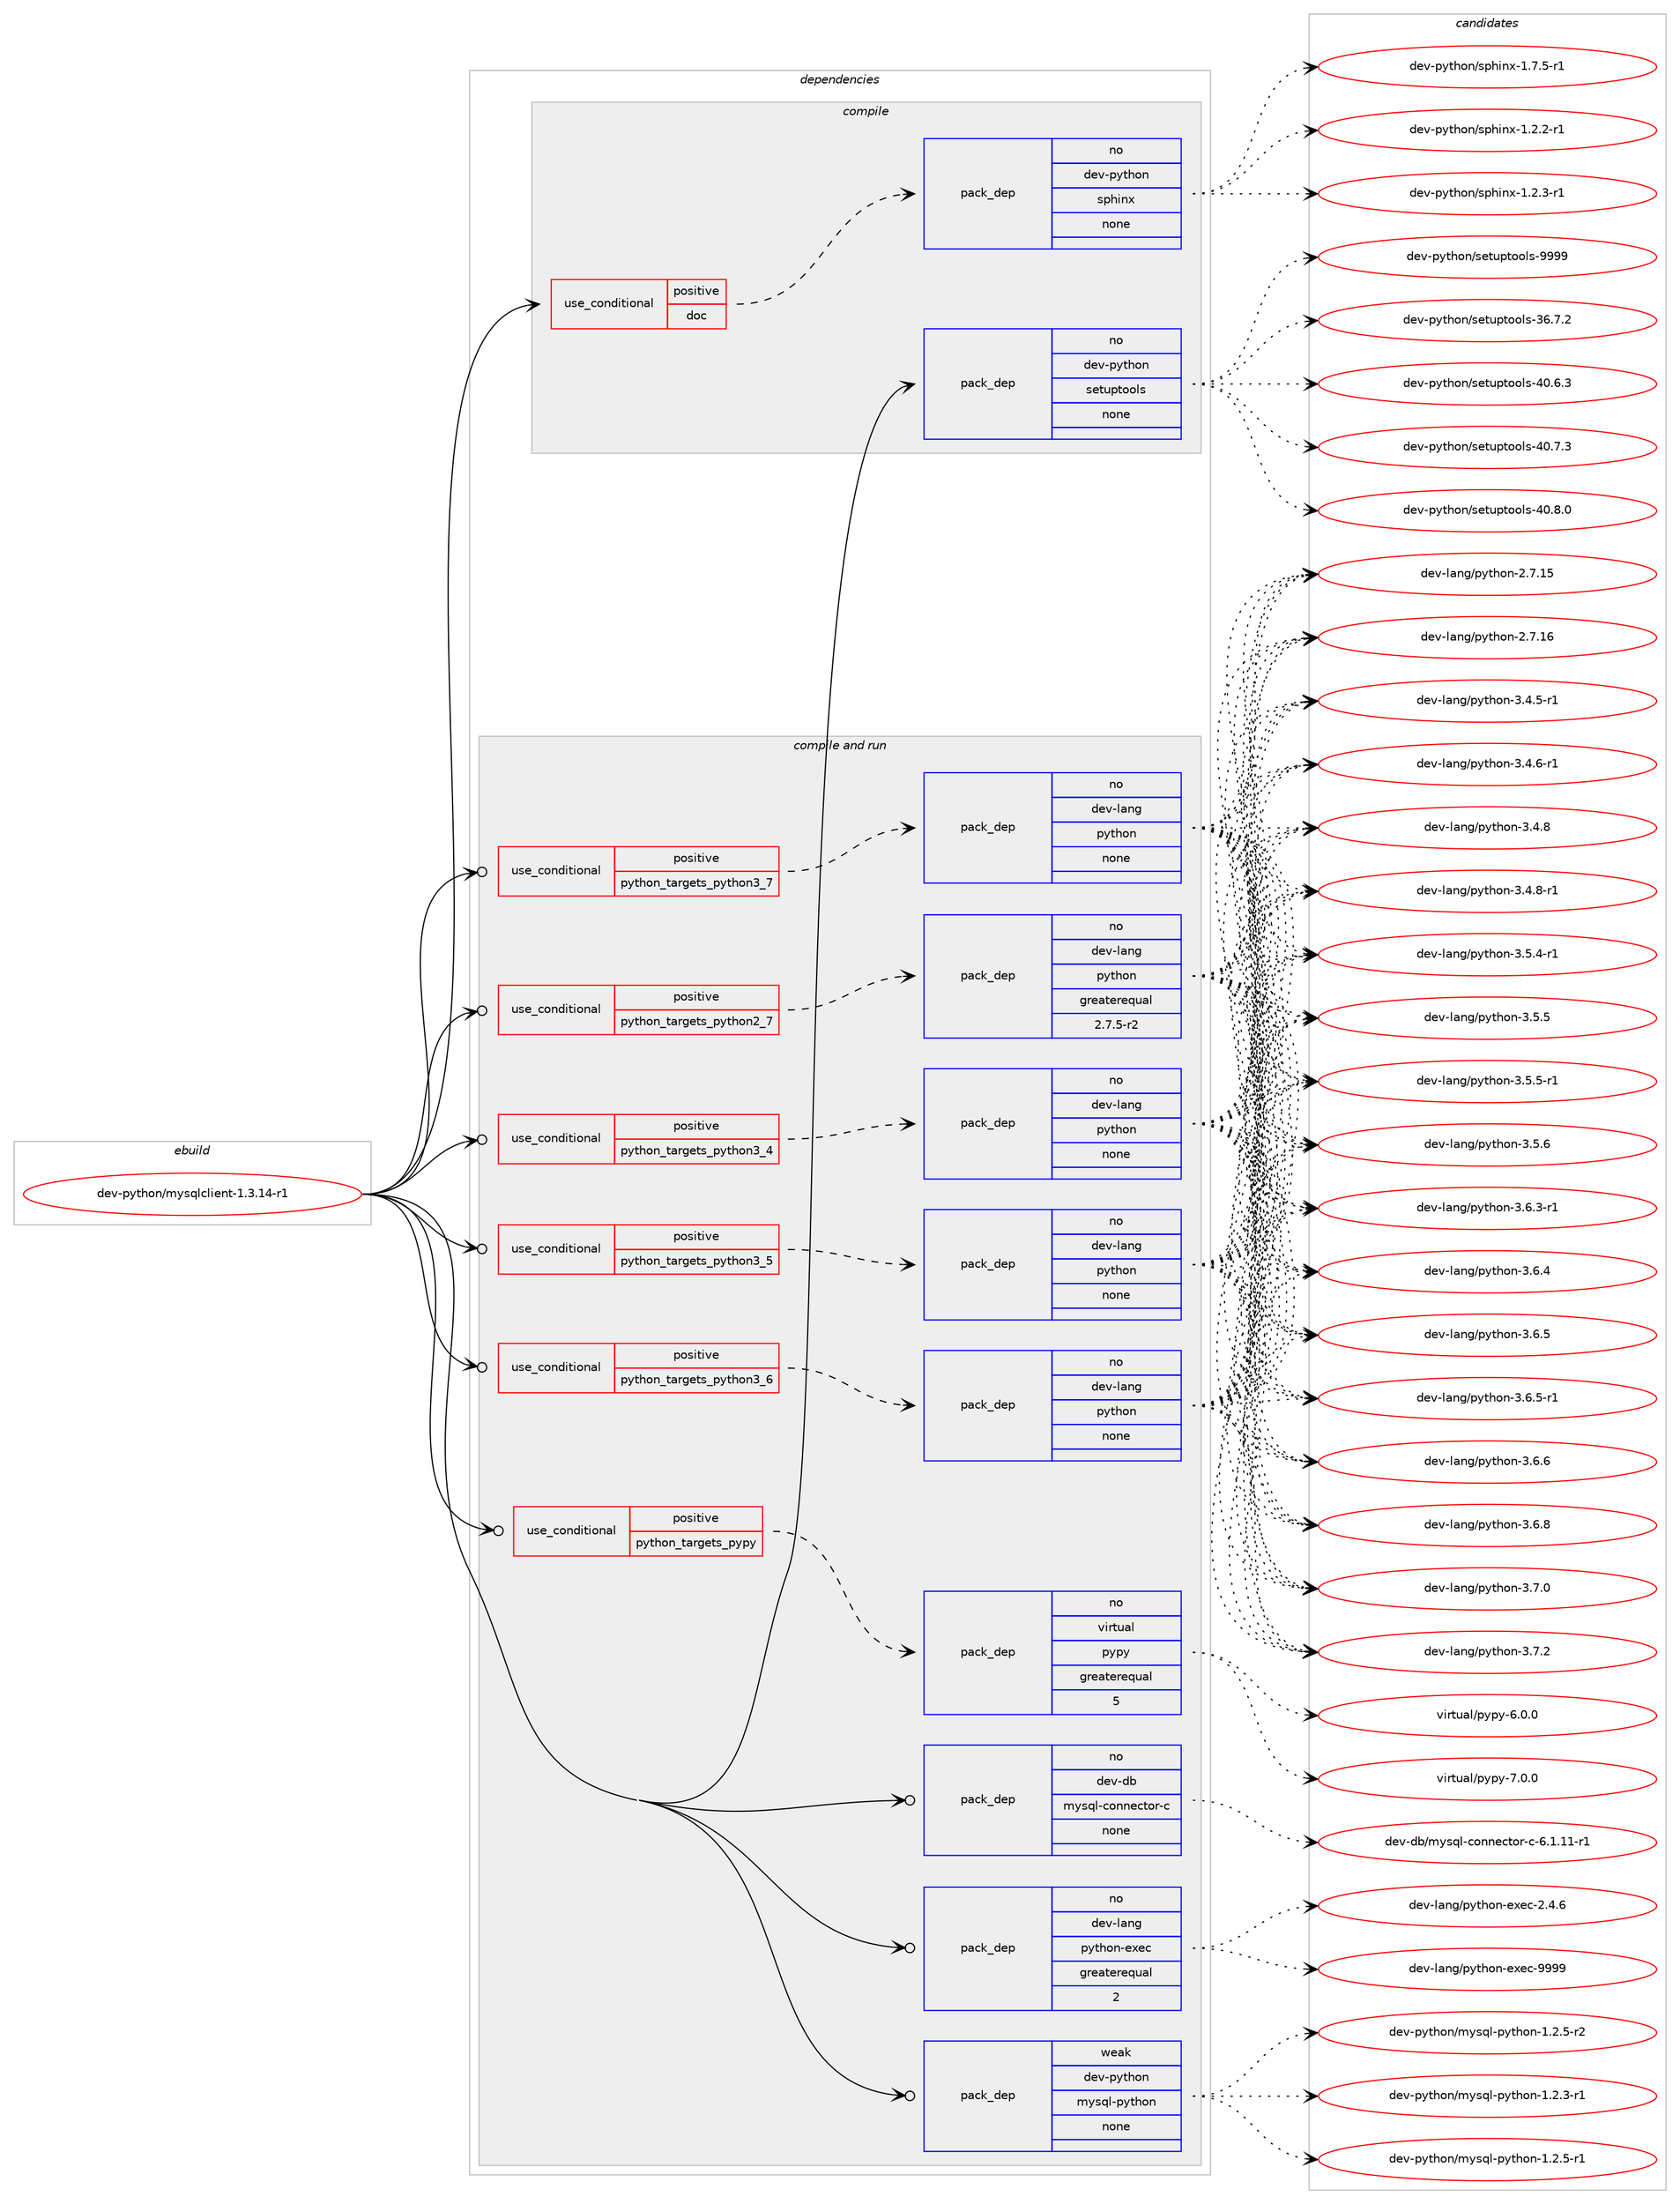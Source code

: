 digraph prolog {

# *************
# Graph options
# *************

newrank=true;
concentrate=true;
compound=true;
graph [rankdir=LR,fontname=Helvetica,fontsize=10,ranksep=1.5];#, ranksep=2.5, nodesep=0.2];
edge  [arrowhead=vee];
node  [fontname=Helvetica,fontsize=10];

# **********
# The ebuild
# **********

subgraph cluster_leftcol {
color=gray;
rank=same;
label=<<i>ebuild</i>>;
id [label="dev-python/mysqlclient-1.3.14-r1", color=red, width=4, href="../dev-python/mysqlclient-1.3.14-r1.svg"];
}

# ****************
# The dependencies
# ****************

subgraph cluster_midcol {
color=gray;
label=<<i>dependencies</i>>;
subgraph cluster_compile {
fillcolor="#eeeeee";
style=filled;
label=<<i>compile</i>>;
subgraph cond377845 {
dependency1419891 [label=<<TABLE BORDER="0" CELLBORDER="1" CELLSPACING="0" CELLPADDING="4"><TR><TD ROWSPAN="3" CELLPADDING="10">use_conditional</TD></TR><TR><TD>positive</TD></TR><TR><TD>doc</TD></TR></TABLE>>, shape=none, color=red];
subgraph pack1018772 {
dependency1419892 [label=<<TABLE BORDER="0" CELLBORDER="1" CELLSPACING="0" CELLPADDING="4" WIDTH="220"><TR><TD ROWSPAN="6" CELLPADDING="30">pack_dep</TD></TR><TR><TD WIDTH="110">no</TD></TR><TR><TD>dev-python</TD></TR><TR><TD>sphinx</TD></TR><TR><TD>none</TD></TR><TR><TD></TD></TR></TABLE>>, shape=none, color=blue];
}
dependency1419891:e -> dependency1419892:w [weight=20,style="dashed",arrowhead="vee"];
}
id:e -> dependency1419891:w [weight=20,style="solid",arrowhead="vee"];
subgraph pack1018773 {
dependency1419893 [label=<<TABLE BORDER="0" CELLBORDER="1" CELLSPACING="0" CELLPADDING="4" WIDTH="220"><TR><TD ROWSPAN="6" CELLPADDING="30">pack_dep</TD></TR><TR><TD WIDTH="110">no</TD></TR><TR><TD>dev-python</TD></TR><TR><TD>setuptools</TD></TR><TR><TD>none</TD></TR><TR><TD></TD></TR></TABLE>>, shape=none, color=blue];
}
id:e -> dependency1419893:w [weight=20,style="solid",arrowhead="vee"];
}
subgraph cluster_compileandrun {
fillcolor="#eeeeee";
style=filled;
label=<<i>compile and run</i>>;
subgraph cond377846 {
dependency1419894 [label=<<TABLE BORDER="0" CELLBORDER="1" CELLSPACING="0" CELLPADDING="4"><TR><TD ROWSPAN="3" CELLPADDING="10">use_conditional</TD></TR><TR><TD>positive</TD></TR><TR><TD>python_targets_pypy</TD></TR></TABLE>>, shape=none, color=red];
subgraph pack1018774 {
dependency1419895 [label=<<TABLE BORDER="0" CELLBORDER="1" CELLSPACING="0" CELLPADDING="4" WIDTH="220"><TR><TD ROWSPAN="6" CELLPADDING="30">pack_dep</TD></TR><TR><TD WIDTH="110">no</TD></TR><TR><TD>virtual</TD></TR><TR><TD>pypy</TD></TR><TR><TD>greaterequal</TD></TR><TR><TD>5</TD></TR></TABLE>>, shape=none, color=blue];
}
dependency1419894:e -> dependency1419895:w [weight=20,style="dashed",arrowhead="vee"];
}
id:e -> dependency1419894:w [weight=20,style="solid",arrowhead="odotvee"];
subgraph cond377847 {
dependency1419896 [label=<<TABLE BORDER="0" CELLBORDER="1" CELLSPACING="0" CELLPADDING="4"><TR><TD ROWSPAN="3" CELLPADDING="10">use_conditional</TD></TR><TR><TD>positive</TD></TR><TR><TD>python_targets_python2_7</TD></TR></TABLE>>, shape=none, color=red];
subgraph pack1018775 {
dependency1419897 [label=<<TABLE BORDER="0" CELLBORDER="1" CELLSPACING="0" CELLPADDING="4" WIDTH="220"><TR><TD ROWSPAN="6" CELLPADDING="30">pack_dep</TD></TR><TR><TD WIDTH="110">no</TD></TR><TR><TD>dev-lang</TD></TR><TR><TD>python</TD></TR><TR><TD>greaterequal</TD></TR><TR><TD>2.7.5-r2</TD></TR></TABLE>>, shape=none, color=blue];
}
dependency1419896:e -> dependency1419897:w [weight=20,style="dashed",arrowhead="vee"];
}
id:e -> dependency1419896:w [weight=20,style="solid",arrowhead="odotvee"];
subgraph cond377848 {
dependency1419898 [label=<<TABLE BORDER="0" CELLBORDER="1" CELLSPACING="0" CELLPADDING="4"><TR><TD ROWSPAN="3" CELLPADDING="10">use_conditional</TD></TR><TR><TD>positive</TD></TR><TR><TD>python_targets_python3_4</TD></TR></TABLE>>, shape=none, color=red];
subgraph pack1018776 {
dependency1419899 [label=<<TABLE BORDER="0" CELLBORDER="1" CELLSPACING="0" CELLPADDING="4" WIDTH="220"><TR><TD ROWSPAN="6" CELLPADDING="30">pack_dep</TD></TR><TR><TD WIDTH="110">no</TD></TR><TR><TD>dev-lang</TD></TR><TR><TD>python</TD></TR><TR><TD>none</TD></TR><TR><TD></TD></TR></TABLE>>, shape=none, color=blue];
}
dependency1419898:e -> dependency1419899:w [weight=20,style="dashed",arrowhead="vee"];
}
id:e -> dependency1419898:w [weight=20,style="solid",arrowhead="odotvee"];
subgraph cond377849 {
dependency1419900 [label=<<TABLE BORDER="0" CELLBORDER="1" CELLSPACING="0" CELLPADDING="4"><TR><TD ROWSPAN="3" CELLPADDING="10">use_conditional</TD></TR><TR><TD>positive</TD></TR><TR><TD>python_targets_python3_5</TD></TR></TABLE>>, shape=none, color=red];
subgraph pack1018777 {
dependency1419901 [label=<<TABLE BORDER="0" CELLBORDER="1" CELLSPACING="0" CELLPADDING="4" WIDTH="220"><TR><TD ROWSPAN="6" CELLPADDING="30">pack_dep</TD></TR><TR><TD WIDTH="110">no</TD></TR><TR><TD>dev-lang</TD></TR><TR><TD>python</TD></TR><TR><TD>none</TD></TR><TR><TD></TD></TR></TABLE>>, shape=none, color=blue];
}
dependency1419900:e -> dependency1419901:w [weight=20,style="dashed",arrowhead="vee"];
}
id:e -> dependency1419900:w [weight=20,style="solid",arrowhead="odotvee"];
subgraph cond377850 {
dependency1419902 [label=<<TABLE BORDER="0" CELLBORDER="1" CELLSPACING="0" CELLPADDING="4"><TR><TD ROWSPAN="3" CELLPADDING="10">use_conditional</TD></TR><TR><TD>positive</TD></TR><TR><TD>python_targets_python3_6</TD></TR></TABLE>>, shape=none, color=red];
subgraph pack1018778 {
dependency1419903 [label=<<TABLE BORDER="0" CELLBORDER="1" CELLSPACING="0" CELLPADDING="4" WIDTH="220"><TR><TD ROWSPAN="6" CELLPADDING="30">pack_dep</TD></TR><TR><TD WIDTH="110">no</TD></TR><TR><TD>dev-lang</TD></TR><TR><TD>python</TD></TR><TR><TD>none</TD></TR><TR><TD></TD></TR></TABLE>>, shape=none, color=blue];
}
dependency1419902:e -> dependency1419903:w [weight=20,style="dashed",arrowhead="vee"];
}
id:e -> dependency1419902:w [weight=20,style="solid",arrowhead="odotvee"];
subgraph cond377851 {
dependency1419904 [label=<<TABLE BORDER="0" CELLBORDER="1" CELLSPACING="0" CELLPADDING="4"><TR><TD ROWSPAN="3" CELLPADDING="10">use_conditional</TD></TR><TR><TD>positive</TD></TR><TR><TD>python_targets_python3_7</TD></TR></TABLE>>, shape=none, color=red];
subgraph pack1018779 {
dependency1419905 [label=<<TABLE BORDER="0" CELLBORDER="1" CELLSPACING="0" CELLPADDING="4" WIDTH="220"><TR><TD ROWSPAN="6" CELLPADDING="30">pack_dep</TD></TR><TR><TD WIDTH="110">no</TD></TR><TR><TD>dev-lang</TD></TR><TR><TD>python</TD></TR><TR><TD>none</TD></TR><TR><TD></TD></TR></TABLE>>, shape=none, color=blue];
}
dependency1419904:e -> dependency1419905:w [weight=20,style="dashed",arrowhead="vee"];
}
id:e -> dependency1419904:w [weight=20,style="solid",arrowhead="odotvee"];
subgraph pack1018780 {
dependency1419906 [label=<<TABLE BORDER="0" CELLBORDER="1" CELLSPACING="0" CELLPADDING="4" WIDTH="220"><TR><TD ROWSPAN="6" CELLPADDING="30">pack_dep</TD></TR><TR><TD WIDTH="110">no</TD></TR><TR><TD>dev-db</TD></TR><TR><TD>mysql-connector-c</TD></TR><TR><TD>none</TD></TR><TR><TD></TD></TR></TABLE>>, shape=none, color=blue];
}
id:e -> dependency1419906:w [weight=20,style="solid",arrowhead="odotvee"];
subgraph pack1018781 {
dependency1419907 [label=<<TABLE BORDER="0" CELLBORDER="1" CELLSPACING="0" CELLPADDING="4" WIDTH="220"><TR><TD ROWSPAN="6" CELLPADDING="30">pack_dep</TD></TR><TR><TD WIDTH="110">no</TD></TR><TR><TD>dev-lang</TD></TR><TR><TD>python-exec</TD></TR><TR><TD>greaterequal</TD></TR><TR><TD>2</TD></TR></TABLE>>, shape=none, color=blue];
}
id:e -> dependency1419907:w [weight=20,style="solid",arrowhead="odotvee"];
subgraph pack1018782 {
dependency1419908 [label=<<TABLE BORDER="0" CELLBORDER="1" CELLSPACING="0" CELLPADDING="4" WIDTH="220"><TR><TD ROWSPAN="6" CELLPADDING="30">pack_dep</TD></TR><TR><TD WIDTH="110">weak</TD></TR><TR><TD>dev-python</TD></TR><TR><TD>mysql-python</TD></TR><TR><TD>none</TD></TR><TR><TD></TD></TR></TABLE>>, shape=none, color=blue];
}
id:e -> dependency1419908:w [weight=20,style="solid",arrowhead="odotvee"];
}
subgraph cluster_run {
fillcolor="#eeeeee";
style=filled;
label=<<i>run</i>>;
}
}

# **************
# The candidates
# **************

subgraph cluster_choices {
rank=same;
color=gray;
label=<<i>candidates</i>>;

subgraph choice1018772 {
color=black;
nodesep=1;
choice10010111845112121116104111110471151121041051101204549465046504511449 [label="dev-python/sphinx-1.2.2-r1", color=red, width=4,href="../dev-python/sphinx-1.2.2-r1.svg"];
choice10010111845112121116104111110471151121041051101204549465046514511449 [label="dev-python/sphinx-1.2.3-r1", color=red, width=4,href="../dev-python/sphinx-1.2.3-r1.svg"];
choice10010111845112121116104111110471151121041051101204549465546534511449 [label="dev-python/sphinx-1.7.5-r1", color=red, width=4,href="../dev-python/sphinx-1.7.5-r1.svg"];
dependency1419892:e -> choice10010111845112121116104111110471151121041051101204549465046504511449:w [style=dotted,weight="100"];
dependency1419892:e -> choice10010111845112121116104111110471151121041051101204549465046514511449:w [style=dotted,weight="100"];
dependency1419892:e -> choice10010111845112121116104111110471151121041051101204549465546534511449:w [style=dotted,weight="100"];
}
subgraph choice1018773 {
color=black;
nodesep=1;
choice100101118451121211161041111104711510111611711211611111110811545515446554650 [label="dev-python/setuptools-36.7.2", color=red, width=4,href="../dev-python/setuptools-36.7.2.svg"];
choice100101118451121211161041111104711510111611711211611111110811545524846544651 [label="dev-python/setuptools-40.6.3", color=red, width=4,href="../dev-python/setuptools-40.6.3.svg"];
choice100101118451121211161041111104711510111611711211611111110811545524846554651 [label="dev-python/setuptools-40.7.3", color=red, width=4,href="../dev-python/setuptools-40.7.3.svg"];
choice100101118451121211161041111104711510111611711211611111110811545524846564648 [label="dev-python/setuptools-40.8.0", color=red, width=4,href="../dev-python/setuptools-40.8.0.svg"];
choice10010111845112121116104111110471151011161171121161111111081154557575757 [label="dev-python/setuptools-9999", color=red, width=4,href="../dev-python/setuptools-9999.svg"];
dependency1419893:e -> choice100101118451121211161041111104711510111611711211611111110811545515446554650:w [style=dotted,weight="100"];
dependency1419893:e -> choice100101118451121211161041111104711510111611711211611111110811545524846544651:w [style=dotted,weight="100"];
dependency1419893:e -> choice100101118451121211161041111104711510111611711211611111110811545524846554651:w [style=dotted,weight="100"];
dependency1419893:e -> choice100101118451121211161041111104711510111611711211611111110811545524846564648:w [style=dotted,weight="100"];
dependency1419893:e -> choice10010111845112121116104111110471151011161171121161111111081154557575757:w [style=dotted,weight="100"];
}
subgraph choice1018774 {
color=black;
nodesep=1;
choice1181051141161179710847112121112121455446484648 [label="virtual/pypy-6.0.0", color=red, width=4,href="../virtual/pypy-6.0.0.svg"];
choice1181051141161179710847112121112121455546484648 [label="virtual/pypy-7.0.0", color=red, width=4,href="../virtual/pypy-7.0.0.svg"];
dependency1419895:e -> choice1181051141161179710847112121112121455446484648:w [style=dotted,weight="100"];
dependency1419895:e -> choice1181051141161179710847112121112121455546484648:w [style=dotted,weight="100"];
}
subgraph choice1018775 {
color=black;
nodesep=1;
choice10010111845108971101034711212111610411111045504655464953 [label="dev-lang/python-2.7.15", color=red, width=4,href="../dev-lang/python-2.7.15.svg"];
choice10010111845108971101034711212111610411111045504655464954 [label="dev-lang/python-2.7.16", color=red, width=4,href="../dev-lang/python-2.7.16.svg"];
choice1001011184510897110103471121211161041111104551465246534511449 [label="dev-lang/python-3.4.5-r1", color=red, width=4,href="../dev-lang/python-3.4.5-r1.svg"];
choice1001011184510897110103471121211161041111104551465246544511449 [label="dev-lang/python-3.4.6-r1", color=red, width=4,href="../dev-lang/python-3.4.6-r1.svg"];
choice100101118451089711010347112121116104111110455146524656 [label="dev-lang/python-3.4.8", color=red, width=4,href="../dev-lang/python-3.4.8.svg"];
choice1001011184510897110103471121211161041111104551465246564511449 [label="dev-lang/python-3.4.8-r1", color=red, width=4,href="../dev-lang/python-3.4.8-r1.svg"];
choice1001011184510897110103471121211161041111104551465346524511449 [label="dev-lang/python-3.5.4-r1", color=red, width=4,href="../dev-lang/python-3.5.4-r1.svg"];
choice100101118451089711010347112121116104111110455146534653 [label="dev-lang/python-3.5.5", color=red, width=4,href="../dev-lang/python-3.5.5.svg"];
choice1001011184510897110103471121211161041111104551465346534511449 [label="dev-lang/python-3.5.5-r1", color=red, width=4,href="../dev-lang/python-3.5.5-r1.svg"];
choice100101118451089711010347112121116104111110455146534654 [label="dev-lang/python-3.5.6", color=red, width=4,href="../dev-lang/python-3.5.6.svg"];
choice1001011184510897110103471121211161041111104551465446514511449 [label="dev-lang/python-3.6.3-r1", color=red, width=4,href="../dev-lang/python-3.6.3-r1.svg"];
choice100101118451089711010347112121116104111110455146544652 [label="dev-lang/python-3.6.4", color=red, width=4,href="../dev-lang/python-3.6.4.svg"];
choice100101118451089711010347112121116104111110455146544653 [label="dev-lang/python-3.6.5", color=red, width=4,href="../dev-lang/python-3.6.5.svg"];
choice1001011184510897110103471121211161041111104551465446534511449 [label="dev-lang/python-3.6.5-r1", color=red, width=4,href="../dev-lang/python-3.6.5-r1.svg"];
choice100101118451089711010347112121116104111110455146544654 [label="dev-lang/python-3.6.6", color=red, width=4,href="../dev-lang/python-3.6.6.svg"];
choice100101118451089711010347112121116104111110455146544656 [label="dev-lang/python-3.6.8", color=red, width=4,href="../dev-lang/python-3.6.8.svg"];
choice100101118451089711010347112121116104111110455146554648 [label="dev-lang/python-3.7.0", color=red, width=4,href="../dev-lang/python-3.7.0.svg"];
choice100101118451089711010347112121116104111110455146554650 [label="dev-lang/python-3.7.2", color=red, width=4,href="../dev-lang/python-3.7.2.svg"];
dependency1419897:e -> choice10010111845108971101034711212111610411111045504655464953:w [style=dotted,weight="100"];
dependency1419897:e -> choice10010111845108971101034711212111610411111045504655464954:w [style=dotted,weight="100"];
dependency1419897:e -> choice1001011184510897110103471121211161041111104551465246534511449:w [style=dotted,weight="100"];
dependency1419897:e -> choice1001011184510897110103471121211161041111104551465246544511449:w [style=dotted,weight="100"];
dependency1419897:e -> choice100101118451089711010347112121116104111110455146524656:w [style=dotted,weight="100"];
dependency1419897:e -> choice1001011184510897110103471121211161041111104551465246564511449:w [style=dotted,weight="100"];
dependency1419897:e -> choice1001011184510897110103471121211161041111104551465346524511449:w [style=dotted,weight="100"];
dependency1419897:e -> choice100101118451089711010347112121116104111110455146534653:w [style=dotted,weight="100"];
dependency1419897:e -> choice1001011184510897110103471121211161041111104551465346534511449:w [style=dotted,weight="100"];
dependency1419897:e -> choice100101118451089711010347112121116104111110455146534654:w [style=dotted,weight="100"];
dependency1419897:e -> choice1001011184510897110103471121211161041111104551465446514511449:w [style=dotted,weight="100"];
dependency1419897:e -> choice100101118451089711010347112121116104111110455146544652:w [style=dotted,weight="100"];
dependency1419897:e -> choice100101118451089711010347112121116104111110455146544653:w [style=dotted,weight="100"];
dependency1419897:e -> choice1001011184510897110103471121211161041111104551465446534511449:w [style=dotted,weight="100"];
dependency1419897:e -> choice100101118451089711010347112121116104111110455146544654:w [style=dotted,weight="100"];
dependency1419897:e -> choice100101118451089711010347112121116104111110455146544656:w [style=dotted,weight="100"];
dependency1419897:e -> choice100101118451089711010347112121116104111110455146554648:w [style=dotted,weight="100"];
dependency1419897:e -> choice100101118451089711010347112121116104111110455146554650:w [style=dotted,weight="100"];
}
subgraph choice1018776 {
color=black;
nodesep=1;
choice10010111845108971101034711212111610411111045504655464953 [label="dev-lang/python-2.7.15", color=red, width=4,href="../dev-lang/python-2.7.15.svg"];
choice10010111845108971101034711212111610411111045504655464954 [label="dev-lang/python-2.7.16", color=red, width=4,href="../dev-lang/python-2.7.16.svg"];
choice1001011184510897110103471121211161041111104551465246534511449 [label="dev-lang/python-3.4.5-r1", color=red, width=4,href="../dev-lang/python-3.4.5-r1.svg"];
choice1001011184510897110103471121211161041111104551465246544511449 [label="dev-lang/python-3.4.6-r1", color=red, width=4,href="../dev-lang/python-3.4.6-r1.svg"];
choice100101118451089711010347112121116104111110455146524656 [label="dev-lang/python-3.4.8", color=red, width=4,href="../dev-lang/python-3.4.8.svg"];
choice1001011184510897110103471121211161041111104551465246564511449 [label="dev-lang/python-3.4.8-r1", color=red, width=4,href="../dev-lang/python-3.4.8-r1.svg"];
choice1001011184510897110103471121211161041111104551465346524511449 [label="dev-lang/python-3.5.4-r1", color=red, width=4,href="../dev-lang/python-3.5.4-r1.svg"];
choice100101118451089711010347112121116104111110455146534653 [label="dev-lang/python-3.5.5", color=red, width=4,href="../dev-lang/python-3.5.5.svg"];
choice1001011184510897110103471121211161041111104551465346534511449 [label="dev-lang/python-3.5.5-r1", color=red, width=4,href="../dev-lang/python-3.5.5-r1.svg"];
choice100101118451089711010347112121116104111110455146534654 [label="dev-lang/python-3.5.6", color=red, width=4,href="../dev-lang/python-3.5.6.svg"];
choice1001011184510897110103471121211161041111104551465446514511449 [label="dev-lang/python-3.6.3-r1", color=red, width=4,href="../dev-lang/python-3.6.3-r1.svg"];
choice100101118451089711010347112121116104111110455146544652 [label="dev-lang/python-3.6.4", color=red, width=4,href="../dev-lang/python-3.6.4.svg"];
choice100101118451089711010347112121116104111110455146544653 [label="dev-lang/python-3.6.5", color=red, width=4,href="../dev-lang/python-3.6.5.svg"];
choice1001011184510897110103471121211161041111104551465446534511449 [label="dev-lang/python-3.6.5-r1", color=red, width=4,href="../dev-lang/python-3.6.5-r1.svg"];
choice100101118451089711010347112121116104111110455146544654 [label="dev-lang/python-3.6.6", color=red, width=4,href="../dev-lang/python-3.6.6.svg"];
choice100101118451089711010347112121116104111110455146544656 [label="dev-lang/python-3.6.8", color=red, width=4,href="../dev-lang/python-3.6.8.svg"];
choice100101118451089711010347112121116104111110455146554648 [label="dev-lang/python-3.7.0", color=red, width=4,href="../dev-lang/python-3.7.0.svg"];
choice100101118451089711010347112121116104111110455146554650 [label="dev-lang/python-3.7.2", color=red, width=4,href="../dev-lang/python-3.7.2.svg"];
dependency1419899:e -> choice10010111845108971101034711212111610411111045504655464953:w [style=dotted,weight="100"];
dependency1419899:e -> choice10010111845108971101034711212111610411111045504655464954:w [style=dotted,weight="100"];
dependency1419899:e -> choice1001011184510897110103471121211161041111104551465246534511449:w [style=dotted,weight="100"];
dependency1419899:e -> choice1001011184510897110103471121211161041111104551465246544511449:w [style=dotted,weight="100"];
dependency1419899:e -> choice100101118451089711010347112121116104111110455146524656:w [style=dotted,weight="100"];
dependency1419899:e -> choice1001011184510897110103471121211161041111104551465246564511449:w [style=dotted,weight="100"];
dependency1419899:e -> choice1001011184510897110103471121211161041111104551465346524511449:w [style=dotted,weight="100"];
dependency1419899:e -> choice100101118451089711010347112121116104111110455146534653:w [style=dotted,weight="100"];
dependency1419899:e -> choice1001011184510897110103471121211161041111104551465346534511449:w [style=dotted,weight="100"];
dependency1419899:e -> choice100101118451089711010347112121116104111110455146534654:w [style=dotted,weight="100"];
dependency1419899:e -> choice1001011184510897110103471121211161041111104551465446514511449:w [style=dotted,weight="100"];
dependency1419899:e -> choice100101118451089711010347112121116104111110455146544652:w [style=dotted,weight="100"];
dependency1419899:e -> choice100101118451089711010347112121116104111110455146544653:w [style=dotted,weight="100"];
dependency1419899:e -> choice1001011184510897110103471121211161041111104551465446534511449:w [style=dotted,weight="100"];
dependency1419899:e -> choice100101118451089711010347112121116104111110455146544654:w [style=dotted,weight="100"];
dependency1419899:e -> choice100101118451089711010347112121116104111110455146544656:w [style=dotted,weight="100"];
dependency1419899:e -> choice100101118451089711010347112121116104111110455146554648:w [style=dotted,weight="100"];
dependency1419899:e -> choice100101118451089711010347112121116104111110455146554650:w [style=dotted,weight="100"];
}
subgraph choice1018777 {
color=black;
nodesep=1;
choice10010111845108971101034711212111610411111045504655464953 [label="dev-lang/python-2.7.15", color=red, width=4,href="../dev-lang/python-2.7.15.svg"];
choice10010111845108971101034711212111610411111045504655464954 [label="dev-lang/python-2.7.16", color=red, width=4,href="../dev-lang/python-2.7.16.svg"];
choice1001011184510897110103471121211161041111104551465246534511449 [label="dev-lang/python-3.4.5-r1", color=red, width=4,href="../dev-lang/python-3.4.5-r1.svg"];
choice1001011184510897110103471121211161041111104551465246544511449 [label="dev-lang/python-3.4.6-r1", color=red, width=4,href="../dev-lang/python-3.4.6-r1.svg"];
choice100101118451089711010347112121116104111110455146524656 [label="dev-lang/python-3.4.8", color=red, width=4,href="../dev-lang/python-3.4.8.svg"];
choice1001011184510897110103471121211161041111104551465246564511449 [label="dev-lang/python-3.4.8-r1", color=red, width=4,href="../dev-lang/python-3.4.8-r1.svg"];
choice1001011184510897110103471121211161041111104551465346524511449 [label="dev-lang/python-3.5.4-r1", color=red, width=4,href="../dev-lang/python-3.5.4-r1.svg"];
choice100101118451089711010347112121116104111110455146534653 [label="dev-lang/python-3.5.5", color=red, width=4,href="../dev-lang/python-3.5.5.svg"];
choice1001011184510897110103471121211161041111104551465346534511449 [label="dev-lang/python-3.5.5-r1", color=red, width=4,href="../dev-lang/python-3.5.5-r1.svg"];
choice100101118451089711010347112121116104111110455146534654 [label="dev-lang/python-3.5.6", color=red, width=4,href="../dev-lang/python-3.5.6.svg"];
choice1001011184510897110103471121211161041111104551465446514511449 [label="dev-lang/python-3.6.3-r1", color=red, width=4,href="../dev-lang/python-3.6.3-r1.svg"];
choice100101118451089711010347112121116104111110455146544652 [label="dev-lang/python-3.6.4", color=red, width=4,href="../dev-lang/python-3.6.4.svg"];
choice100101118451089711010347112121116104111110455146544653 [label="dev-lang/python-3.6.5", color=red, width=4,href="../dev-lang/python-3.6.5.svg"];
choice1001011184510897110103471121211161041111104551465446534511449 [label="dev-lang/python-3.6.5-r1", color=red, width=4,href="../dev-lang/python-3.6.5-r1.svg"];
choice100101118451089711010347112121116104111110455146544654 [label="dev-lang/python-3.6.6", color=red, width=4,href="../dev-lang/python-3.6.6.svg"];
choice100101118451089711010347112121116104111110455146544656 [label="dev-lang/python-3.6.8", color=red, width=4,href="../dev-lang/python-3.6.8.svg"];
choice100101118451089711010347112121116104111110455146554648 [label="dev-lang/python-3.7.0", color=red, width=4,href="../dev-lang/python-3.7.0.svg"];
choice100101118451089711010347112121116104111110455146554650 [label="dev-lang/python-3.7.2", color=red, width=4,href="../dev-lang/python-3.7.2.svg"];
dependency1419901:e -> choice10010111845108971101034711212111610411111045504655464953:w [style=dotted,weight="100"];
dependency1419901:e -> choice10010111845108971101034711212111610411111045504655464954:w [style=dotted,weight="100"];
dependency1419901:e -> choice1001011184510897110103471121211161041111104551465246534511449:w [style=dotted,weight="100"];
dependency1419901:e -> choice1001011184510897110103471121211161041111104551465246544511449:w [style=dotted,weight="100"];
dependency1419901:e -> choice100101118451089711010347112121116104111110455146524656:w [style=dotted,weight="100"];
dependency1419901:e -> choice1001011184510897110103471121211161041111104551465246564511449:w [style=dotted,weight="100"];
dependency1419901:e -> choice1001011184510897110103471121211161041111104551465346524511449:w [style=dotted,weight="100"];
dependency1419901:e -> choice100101118451089711010347112121116104111110455146534653:w [style=dotted,weight="100"];
dependency1419901:e -> choice1001011184510897110103471121211161041111104551465346534511449:w [style=dotted,weight="100"];
dependency1419901:e -> choice100101118451089711010347112121116104111110455146534654:w [style=dotted,weight="100"];
dependency1419901:e -> choice1001011184510897110103471121211161041111104551465446514511449:w [style=dotted,weight="100"];
dependency1419901:e -> choice100101118451089711010347112121116104111110455146544652:w [style=dotted,weight="100"];
dependency1419901:e -> choice100101118451089711010347112121116104111110455146544653:w [style=dotted,weight="100"];
dependency1419901:e -> choice1001011184510897110103471121211161041111104551465446534511449:w [style=dotted,weight="100"];
dependency1419901:e -> choice100101118451089711010347112121116104111110455146544654:w [style=dotted,weight="100"];
dependency1419901:e -> choice100101118451089711010347112121116104111110455146544656:w [style=dotted,weight="100"];
dependency1419901:e -> choice100101118451089711010347112121116104111110455146554648:w [style=dotted,weight="100"];
dependency1419901:e -> choice100101118451089711010347112121116104111110455146554650:w [style=dotted,weight="100"];
}
subgraph choice1018778 {
color=black;
nodesep=1;
choice10010111845108971101034711212111610411111045504655464953 [label="dev-lang/python-2.7.15", color=red, width=4,href="../dev-lang/python-2.7.15.svg"];
choice10010111845108971101034711212111610411111045504655464954 [label="dev-lang/python-2.7.16", color=red, width=4,href="../dev-lang/python-2.7.16.svg"];
choice1001011184510897110103471121211161041111104551465246534511449 [label="dev-lang/python-3.4.5-r1", color=red, width=4,href="../dev-lang/python-3.4.5-r1.svg"];
choice1001011184510897110103471121211161041111104551465246544511449 [label="dev-lang/python-3.4.6-r1", color=red, width=4,href="../dev-lang/python-3.4.6-r1.svg"];
choice100101118451089711010347112121116104111110455146524656 [label="dev-lang/python-3.4.8", color=red, width=4,href="../dev-lang/python-3.4.8.svg"];
choice1001011184510897110103471121211161041111104551465246564511449 [label="dev-lang/python-3.4.8-r1", color=red, width=4,href="../dev-lang/python-3.4.8-r1.svg"];
choice1001011184510897110103471121211161041111104551465346524511449 [label="dev-lang/python-3.5.4-r1", color=red, width=4,href="../dev-lang/python-3.5.4-r1.svg"];
choice100101118451089711010347112121116104111110455146534653 [label="dev-lang/python-3.5.5", color=red, width=4,href="../dev-lang/python-3.5.5.svg"];
choice1001011184510897110103471121211161041111104551465346534511449 [label="dev-lang/python-3.5.5-r1", color=red, width=4,href="../dev-lang/python-3.5.5-r1.svg"];
choice100101118451089711010347112121116104111110455146534654 [label="dev-lang/python-3.5.6", color=red, width=4,href="../dev-lang/python-3.5.6.svg"];
choice1001011184510897110103471121211161041111104551465446514511449 [label="dev-lang/python-3.6.3-r1", color=red, width=4,href="../dev-lang/python-3.6.3-r1.svg"];
choice100101118451089711010347112121116104111110455146544652 [label="dev-lang/python-3.6.4", color=red, width=4,href="../dev-lang/python-3.6.4.svg"];
choice100101118451089711010347112121116104111110455146544653 [label="dev-lang/python-3.6.5", color=red, width=4,href="../dev-lang/python-3.6.5.svg"];
choice1001011184510897110103471121211161041111104551465446534511449 [label="dev-lang/python-3.6.5-r1", color=red, width=4,href="../dev-lang/python-3.6.5-r1.svg"];
choice100101118451089711010347112121116104111110455146544654 [label="dev-lang/python-3.6.6", color=red, width=4,href="../dev-lang/python-3.6.6.svg"];
choice100101118451089711010347112121116104111110455146544656 [label="dev-lang/python-3.6.8", color=red, width=4,href="../dev-lang/python-3.6.8.svg"];
choice100101118451089711010347112121116104111110455146554648 [label="dev-lang/python-3.7.0", color=red, width=4,href="../dev-lang/python-3.7.0.svg"];
choice100101118451089711010347112121116104111110455146554650 [label="dev-lang/python-3.7.2", color=red, width=4,href="../dev-lang/python-3.7.2.svg"];
dependency1419903:e -> choice10010111845108971101034711212111610411111045504655464953:w [style=dotted,weight="100"];
dependency1419903:e -> choice10010111845108971101034711212111610411111045504655464954:w [style=dotted,weight="100"];
dependency1419903:e -> choice1001011184510897110103471121211161041111104551465246534511449:w [style=dotted,weight="100"];
dependency1419903:e -> choice1001011184510897110103471121211161041111104551465246544511449:w [style=dotted,weight="100"];
dependency1419903:e -> choice100101118451089711010347112121116104111110455146524656:w [style=dotted,weight="100"];
dependency1419903:e -> choice1001011184510897110103471121211161041111104551465246564511449:w [style=dotted,weight="100"];
dependency1419903:e -> choice1001011184510897110103471121211161041111104551465346524511449:w [style=dotted,weight="100"];
dependency1419903:e -> choice100101118451089711010347112121116104111110455146534653:w [style=dotted,weight="100"];
dependency1419903:e -> choice1001011184510897110103471121211161041111104551465346534511449:w [style=dotted,weight="100"];
dependency1419903:e -> choice100101118451089711010347112121116104111110455146534654:w [style=dotted,weight="100"];
dependency1419903:e -> choice1001011184510897110103471121211161041111104551465446514511449:w [style=dotted,weight="100"];
dependency1419903:e -> choice100101118451089711010347112121116104111110455146544652:w [style=dotted,weight="100"];
dependency1419903:e -> choice100101118451089711010347112121116104111110455146544653:w [style=dotted,weight="100"];
dependency1419903:e -> choice1001011184510897110103471121211161041111104551465446534511449:w [style=dotted,weight="100"];
dependency1419903:e -> choice100101118451089711010347112121116104111110455146544654:w [style=dotted,weight="100"];
dependency1419903:e -> choice100101118451089711010347112121116104111110455146544656:w [style=dotted,weight="100"];
dependency1419903:e -> choice100101118451089711010347112121116104111110455146554648:w [style=dotted,weight="100"];
dependency1419903:e -> choice100101118451089711010347112121116104111110455146554650:w [style=dotted,weight="100"];
}
subgraph choice1018779 {
color=black;
nodesep=1;
choice10010111845108971101034711212111610411111045504655464953 [label="dev-lang/python-2.7.15", color=red, width=4,href="../dev-lang/python-2.7.15.svg"];
choice10010111845108971101034711212111610411111045504655464954 [label="dev-lang/python-2.7.16", color=red, width=4,href="../dev-lang/python-2.7.16.svg"];
choice1001011184510897110103471121211161041111104551465246534511449 [label="dev-lang/python-3.4.5-r1", color=red, width=4,href="../dev-lang/python-3.4.5-r1.svg"];
choice1001011184510897110103471121211161041111104551465246544511449 [label="dev-lang/python-3.4.6-r1", color=red, width=4,href="../dev-lang/python-3.4.6-r1.svg"];
choice100101118451089711010347112121116104111110455146524656 [label="dev-lang/python-3.4.8", color=red, width=4,href="../dev-lang/python-3.4.8.svg"];
choice1001011184510897110103471121211161041111104551465246564511449 [label="dev-lang/python-3.4.8-r1", color=red, width=4,href="../dev-lang/python-3.4.8-r1.svg"];
choice1001011184510897110103471121211161041111104551465346524511449 [label="dev-lang/python-3.5.4-r1", color=red, width=4,href="../dev-lang/python-3.5.4-r1.svg"];
choice100101118451089711010347112121116104111110455146534653 [label="dev-lang/python-3.5.5", color=red, width=4,href="../dev-lang/python-3.5.5.svg"];
choice1001011184510897110103471121211161041111104551465346534511449 [label="dev-lang/python-3.5.5-r1", color=red, width=4,href="../dev-lang/python-3.5.5-r1.svg"];
choice100101118451089711010347112121116104111110455146534654 [label="dev-lang/python-3.5.6", color=red, width=4,href="../dev-lang/python-3.5.6.svg"];
choice1001011184510897110103471121211161041111104551465446514511449 [label="dev-lang/python-3.6.3-r1", color=red, width=4,href="../dev-lang/python-3.6.3-r1.svg"];
choice100101118451089711010347112121116104111110455146544652 [label="dev-lang/python-3.6.4", color=red, width=4,href="../dev-lang/python-3.6.4.svg"];
choice100101118451089711010347112121116104111110455146544653 [label="dev-lang/python-3.6.5", color=red, width=4,href="../dev-lang/python-3.6.5.svg"];
choice1001011184510897110103471121211161041111104551465446534511449 [label="dev-lang/python-3.6.5-r1", color=red, width=4,href="../dev-lang/python-3.6.5-r1.svg"];
choice100101118451089711010347112121116104111110455146544654 [label="dev-lang/python-3.6.6", color=red, width=4,href="../dev-lang/python-3.6.6.svg"];
choice100101118451089711010347112121116104111110455146544656 [label="dev-lang/python-3.6.8", color=red, width=4,href="../dev-lang/python-3.6.8.svg"];
choice100101118451089711010347112121116104111110455146554648 [label="dev-lang/python-3.7.0", color=red, width=4,href="../dev-lang/python-3.7.0.svg"];
choice100101118451089711010347112121116104111110455146554650 [label="dev-lang/python-3.7.2", color=red, width=4,href="../dev-lang/python-3.7.2.svg"];
dependency1419905:e -> choice10010111845108971101034711212111610411111045504655464953:w [style=dotted,weight="100"];
dependency1419905:e -> choice10010111845108971101034711212111610411111045504655464954:w [style=dotted,weight="100"];
dependency1419905:e -> choice1001011184510897110103471121211161041111104551465246534511449:w [style=dotted,weight="100"];
dependency1419905:e -> choice1001011184510897110103471121211161041111104551465246544511449:w [style=dotted,weight="100"];
dependency1419905:e -> choice100101118451089711010347112121116104111110455146524656:w [style=dotted,weight="100"];
dependency1419905:e -> choice1001011184510897110103471121211161041111104551465246564511449:w [style=dotted,weight="100"];
dependency1419905:e -> choice1001011184510897110103471121211161041111104551465346524511449:w [style=dotted,weight="100"];
dependency1419905:e -> choice100101118451089711010347112121116104111110455146534653:w [style=dotted,weight="100"];
dependency1419905:e -> choice1001011184510897110103471121211161041111104551465346534511449:w [style=dotted,weight="100"];
dependency1419905:e -> choice100101118451089711010347112121116104111110455146534654:w [style=dotted,weight="100"];
dependency1419905:e -> choice1001011184510897110103471121211161041111104551465446514511449:w [style=dotted,weight="100"];
dependency1419905:e -> choice100101118451089711010347112121116104111110455146544652:w [style=dotted,weight="100"];
dependency1419905:e -> choice100101118451089711010347112121116104111110455146544653:w [style=dotted,weight="100"];
dependency1419905:e -> choice1001011184510897110103471121211161041111104551465446534511449:w [style=dotted,weight="100"];
dependency1419905:e -> choice100101118451089711010347112121116104111110455146544654:w [style=dotted,weight="100"];
dependency1419905:e -> choice100101118451089711010347112121116104111110455146544656:w [style=dotted,weight="100"];
dependency1419905:e -> choice100101118451089711010347112121116104111110455146554648:w [style=dotted,weight="100"];
dependency1419905:e -> choice100101118451089711010347112121116104111110455146554650:w [style=dotted,weight="100"];
}
subgraph choice1018780 {
color=black;
nodesep=1;
choice1001011184510098471091211151131084599111110110101991161111144599455446494649494511449 [label="dev-db/mysql-connector-c-6.1.11-r1", color=red, width=4,href="../dev-db/mysql-connector-c-6.1.11-r1.svg"];
dependency1419906:e -> choice1001011184510098471091211151131084599111110110101991161111144599455446494649494511449:w [style=dotted,weight="100"];
}
subgraph choice1018781 {
color=black;
nodesep=1;
choice1001011184510897110103471121211161041111104510112010199455046524654 [label="dev-lang/python-exec-2.4.6", color=red, width=4,href="../dev-lang/python-exec-2.4.6.svg"];
choice10010111845108971101034711212111610411111045101120101994557575757 [label="dev-lang/python-exec-9999", color=red, width=4,href="../dev-lang/python-exec-9999.svg"];
dependency1419907:e -> choice1001011184510897110103471121211161041111104510112010199455046524654:w [style=dotted,weight="100"];
dependency1419907:e -> choice10010111845108971101034711212111610411111045101120101994557575757:w [style=dotted,weight="100"];
}
subgraph choice1018782 {
color=black;
nodesep=1;
choice1001011184511212111610411111047109121115113108451121211161041111104549465046514511449 [label="dev-python/mysql-python-1.2.3-r1", color=red, width=4,href="../dev-python/mysql-python-1.2.3-r1.svg"];
choice1001011184511212111610411111047109121115113108451121211161041111104549465046534511449 [label="dev-python/mysql-python-1.2.5-r1", color=red, width=4,href="../dev-python/mysql-python-1.2.5-r1.svg"];
choice1001011184511212111610411111047109121115113108451121211161041111104549465046534511450 [label="dev-python/mysql-python-1.2.5-r2", color=red, width=4,href="../dev-python/mysql-python-1.2.5-r2.svg"];
dependency1419908:e -> choice1001011184511212111610411111047109121115113108451121211161041111104549465046514511449:w [style=dotted,weight="100"];
dependency1419908:e -> choice1001011184511212111610411111047109121115113108451121211161041111104549465046534511449:w [style=dotted,weight="100"];
dependency1419908:e -> choice1001011184511212111610411111047109121115113108451121211161041111104549465046534511450:w [style=dotted,weight="100"];
}
}

}
